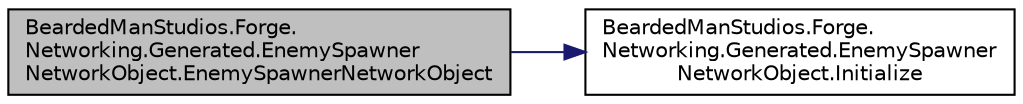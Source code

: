 digraph "BeardedManStudios.Forge.Networking.Generated.EnemySpawnerNetworkObject.EnemySpawnerNetworkObject"
{
 // LATEX_PDF_SIZE
  edge [fontname="Helvetica",fontsize="10",labelfontname="Helvetica",labelfontsize="10"];
  node [fontname="Helvetica",fontsize="10",shape=record];
  rankdir="LR";
  Node0 [label="BeardedManStudios.Forge.\lNetworking.Generated.EnemySpawner\lNetworkObject.EnemySpawnerNetworkObject",height=0.2,width=0.4,color="black", fillcolor="grey75", style="filled", fontcolor="black",tooltip=" "];
  Node0 -> Node1 [color="midnightblue",fontsize="10",style="solid",fontname="Helvetica"];
  Node1 [label="BeardedManStudios.Forge.\lNetworking.Generated.EnemySpawner\lNetworkObject.Initialize",height=0.2,width=0.4,color="black", fillcolor="white", style="filled",URL="$class_bearded_man_studios_1_1_forge_1_1_networking_1_1_generated_1_1_enemy_spawner_network_object.html#aeb453d842a6ed8abc0abf5290116ba34",tooltip=" "];
}

